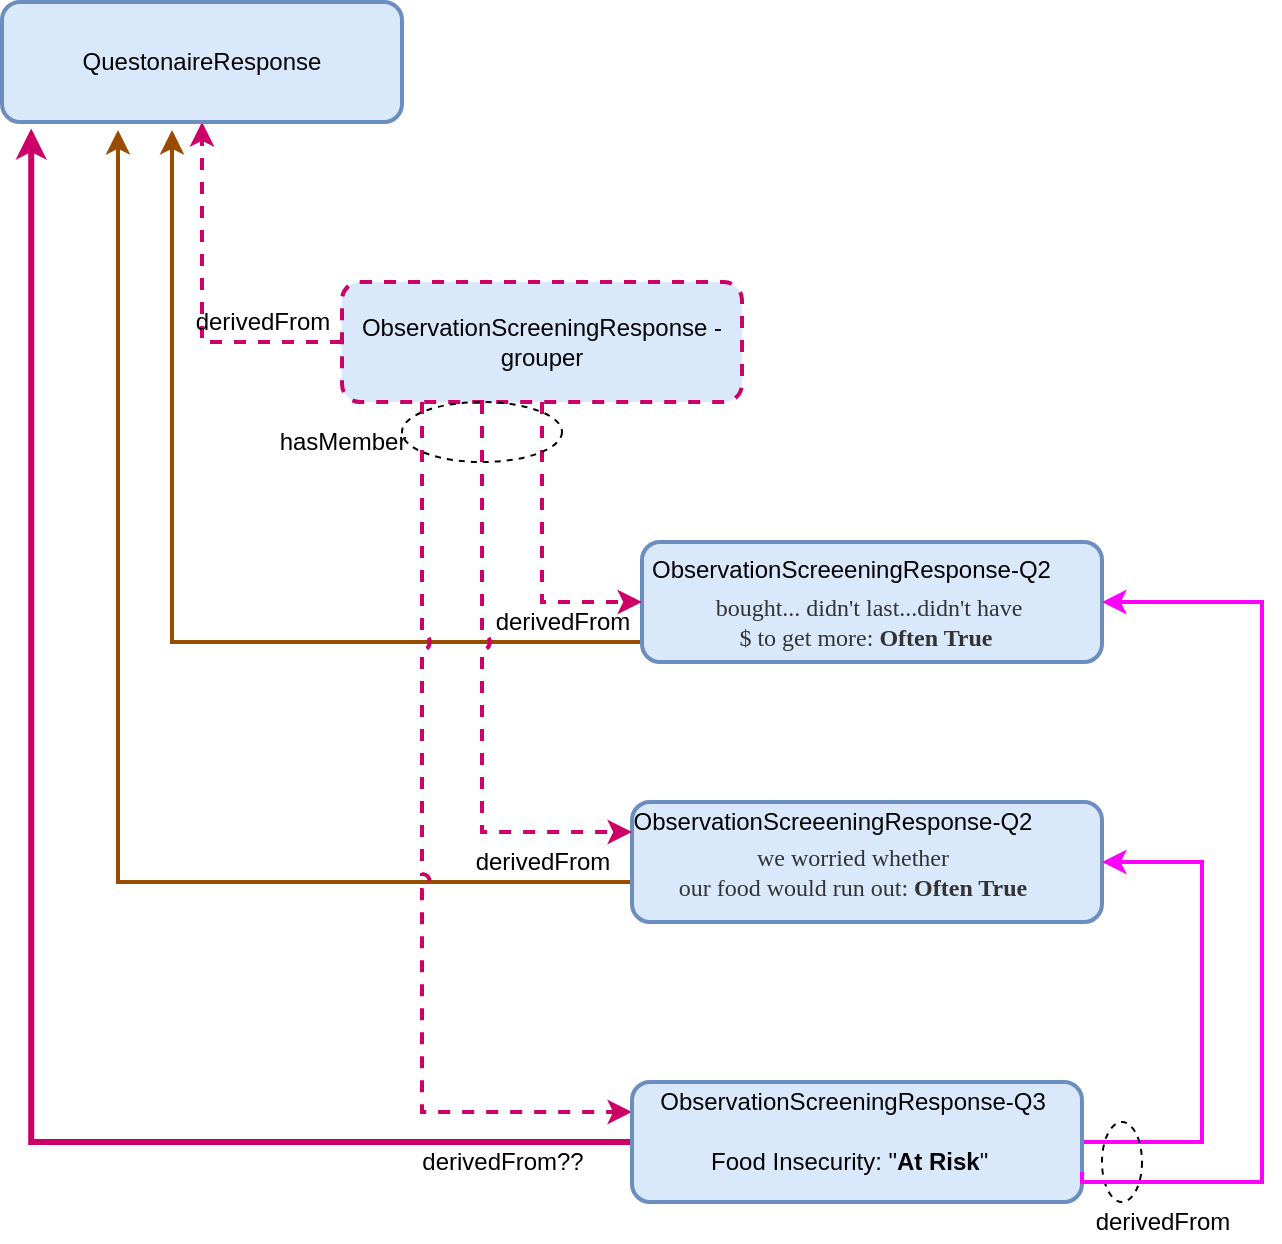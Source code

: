<mxfile version="19.0.1" type="device"><diagram id="VnxfsYxWhKrkj-ng4xg5" name="Page-1"><mxGraphModel dx="763" dy="814" grid="1" gridSize="10" guides="1" tooltips="1" connect="1" arrows="1" fold="1" page="1" pageScale="1" pageWidth="850" pageHeight="1100" math="0" shadow="0"><root><mxCell id="0"/><mxCell id="1" parent="0"/><mxCell id="QeUXlMC-pIPUHOG0Mywp-13" style="edgeStyle=orthogonalEdgeStyle;rounded=0;orthogonalLoop=1;jettySize=auto;html=1;entryX=0.425;entryY=1.067;entryDx=0;entryDy=0;entryPerimeter=0;strokeWidth=2;strokeColor=#994C00;" parent="1" source="QeUXlMC-pIPUHOG0Mywp-2" target="QeUXlMC-pIPUHOG0Mywp-5" edge="1"><mxGeometry relative="1" as="geometry"><mxPoint x="140" y="600" as="targetPoint"/><Array as="points"><mxPoint x="135" y="620"/></Array></mxGeometry></mxCell><mxCell id="QeUXlMC-pIPUHOG0Mywp-2" value="" style="rounded=1;whiteSpace=wrap;html=1;strokeWidth=2;fillColor=#dae8fc;strokeColor=#6c8ebf;" parent="1" vertex="1"><mxGeometry x="370" y="570" width="230" height="60" as="geometry"/></mxCell><mxCell id="QeUXlMC-pIPUHOG0Mywp-12" style="edgeStyle=orthogonalEdgeStyle;rounded=0;orthogonalLoop=1;jettySize=auto;html=1;entryX=0.29;entryY=1.067;entryDx=0;entryDy=0;entryPerimeter=0;strokeWidth=2;strokeColor=#994C00;" parent="1" source="QeUXlMC-pIPUHOG0Mywp-3" target="QeUXlMC-pIPUHOG0Mywp-5" edge="1"><mxGeometry relative="1" as="geometry"><mxPoint x="110" y="730" as="targetPoint"/><Array as="points"><mxPoint x="108" y="740"/></Array></mxGeometry></mxCell><mxCell id="QeUXlMC-pIPUHOG0Mywp-3" value="" style="rounded=1;whiteSpace=wrap;html=1;strokeWidth=2;fillColor=#dae8fc;strokeColor=#6c8ebf;" parent="1" vertex="1"><mxGeometry x="365" y="700" width="235" height="60" as="geometry"/></mxCell><mxCell id="QeUXlMC-pIPUHOG0Mywp-14" style="edgeStyle=orthogonalEdgeStyle;rounded=0;orthogonalLoop=1;jettySize=auto;html=1;entryX=0.5;entryY=1;entryDx=0;entryDy=0;strokeWidth=2;strokeColor=#CC0066;dashed=1;" parent="1" source="QeUXlMC-pIPUHOG0Mywp-4" target="QeUXlMC-pIPUHOG0Mywp-5" edge="1"><mxGeometry relative="1" as="geometry"><mxPoint x="160" y="470" as="targetPoint"/><Array as="points"><mxPoint x="150" y="470"/></Array></mxGeometry></mxCell><mxCell id="QeUXlMC-pIPUHOG0Mywp-15" style="edgeStyle=orthogonalEdgeStyle;rounded=0;orthogonalLoop=1;jettySize=auto;html=1;entryX=0;entryY=0.25;entryDx=0;entryDy=0;strokeColor=#CC0066;jumpStyle=arc;strokeWidth=2;dashed=1;" parent="1" source="QeUXlMC-pIPUHOG0Mywp-4" target="QeUXlMC-pIPUHOG0Mywp-6" edge="1"><mxGeometry relative="1" as="geometry"><mxPoint x="320" y="860" as="targetPoint"/><Array as="points"><mxPoint x="260" y="855"/></Array></mxGeometry></mxCell><mxCell id="QeUXlMC-pIPUHOG0Mywp-16" style="edgeStyle=orthogonalEdgeStyle;rounded=0;jumpStyle=arc;orthogonalLoop=1;jettySize=auto;html=1;strokeColor=#CC0066;entryX=0;entryY=0.25;entryDx=0;entryDy=0;strokeWidth=2;dashed=1;" parent="1" source="QeUXlMC-pIPUHOG0Mywp-4" target="QeUXlMC-pIPUHOG0Mywp-3" edge="1"><mxGeometry relative="1" as="geometry"><mxPoint x="320" y="720" as="targetPoint"/><Array as="points"><mxPoint x="290" y="715"/></Array></mxGeometry></mxCell><mxCell id="QeUXlMC-pIPUHOG0Mywp-25" style="edgeStyle=orthogonalEdgeStyle;rounded=0;jumpStyle=arc;orthogonalLoop=1;jettySize=auto;html=1;strokeColor=#CC0066;entryX=0;entryY=0.5;entryDx=0;entryDy=0;strokeWidth=2;dashed=1;" parent="1" source="QeUXlMC-pIPUHOG0Mywp-4" target="QeUXlMC-pIPUHOG0Mywp-2" edge="1"><mxGeometry relative="1" as="geometry"><mxPoint x="320" y="590" as="targetPoint"/></mxGeometry></mxCell><mxCell id="QeUXlMC-pIPUHOG0Mywp-4" value="ObservationScreeningResponse - grouper" style="rounded=1;whiteSpace=wrap;html=1;strokeWidth=2;fillColor=#dae8fc;strokeColor=#CC0066;dashed=1;" parent="1" vertex="1"><mxGeometry x="220" y="440" width="200" height="60" as="geometry"/></mxCell><mxCell id="QeUXlMC-pIPUHOG0Mywp-5" value="QuestonaireResponse" style="rounded=1;whiteSpace=wrap;html=1;strokeWidth=2;fillColor=#dae8fc;strokeColor=#6c8ebf;" parent="1" vertex="1"><mxGeometry x="50" y="300" width="200" height="60" as="geometry"/></mxCell><mxCell id="QeUXlMC-pIPUHOG0Mywp-8" style="edgeStyle=orthogonalEdgeStyle;rounded=0;orthogonalLoop=1;jettySize=auto;html=1;entryX=1;entryY=0.5;entryDx=0;entryDy=0;strokeWidth=2;strokeColor=#FF00FF;" parent="1" source="QeUXlMC-pIPUHOG0Mywp-6" target="QeUXlMC-pIPUHOG0Mywp-3" edge="1"><mxGeometry relative="1" as="geometry"><mxPoint x="650" y="730" as="targetPoint"/><Array as="points"><mxPoint x="650" y="870"/><mxPoint x="650" y="730"/></Array></mxGeometry></mxCell><mxCell id="sn_LmiGM85mJHCJnFIyi-1" style="edgeStyle=orthogonalEdgeStyle;rounded=0;jumpStyle=arc;orthogonalLoop=1;jettySize=auto;html=1;startArrow=none;startFill=0;endArrow=classic;endFill=1;strokeColor=#CC0066;strokeWidth=3;entryX=0.073;entryY=1.054;entryDx=0;entryDy=0;entryPerimeter=0;" edge="1" parent="1" source="QeUXlMC-pIPUHOG0Mywp-6" target="QeUXlMC-pIPUHOG0Mywp-5"><mxGeometry relative="1" as="geometry"><mxPoint x="60" y="870.0" as="targetPoint"/></mxGeometry></mxCell><mxCell id="QeUXlMC-pIPUHOG0Mywp-6" value="" style="rounded=1;whiteSpace=wrap;html=1;strokeWidth=2;fillColor=#dae8fc;strokeColor=#6c8ebf;" parent="1" vertex="1"><mxGeometry x="365" y="840" width="225" height="60" as="geometry"/></mxCell><mxCell id="QeUXlMC-pIPUHOG0Mywp-17" value="derivedFrom" style="text;html=1;align=center;verticalAlign=middle;resizable=0;points=[];autosize=1;strokeColor=none;fillColor=none;" parent="1" vertex="1"><mxGeometry x="590" y="900" width="80" height="20" as="geometry"/></mxCell><mxCell id="QeUXlMC-pIPUHOG0Mywp-18" value="derivedFrom" style="text;html=1;align=center;verticalAlign=middle;resizable=0;points=[];autosize=1;strokeColor=none;fillColor=none;" parent="1" vertex="1"><mxGeometry x="290" y="600" width="80" height="20" as="geometry"/></mxCell><mxCell id="QeUXlMC-pIPUHOG0Mywp-19" value="derivedFrom" style="text;html=1;align=center;verticalAlign=middle;resizable=0;points=[];autosize=1;strokeColor=none;fillColor=none;" parent="1" vertex="1"><mxGeometry x="280" y="720" width="80" height="20" as="geometry"/></mxCell><mxCell id="QeUXlMC-pIPUHOG0Mywp-22" value="derivedFrom" style="text;html=1;align=center;verticalAlign=middle;resizable=0;points=[];autosize=1;strokeColor=none;fillColor=none;strokeWidth=2;" parent="1" vertex="1"><mxGeometry x="140" y="450" width="80" height="20" as="geometry"/></mxCell><mxCell id="QeUXlMC-pIPUHOG0Mywp-23" value="hasMember" style="text;html=1;align=center;verticalAlign=middle;resizable=0;points=[];autosize=1;strokeColor=none;fillColor=none;" parent="1" vertex="1"><mxGeometry x="180" y="510" width="80" height="20" as="geometry"/></mxCell><mxCell id="QeUXlMC-pIPUHOG0Mywp-27" value="" style="ellipse;whiteSpace=wrap;html=1;dashed=1;fillColor=none;" parent="1" vertex="1"><mxGeometry x="250" y="500" width="80" height="30" as="geometry"/></mxCell><mxCell id="QeUXlMC-pIPUHOG0Mywp-31" value="&lt;span style=&quot;&quot;&gt;ObservationScreeningResponse-Q3&lt;/span&gt;" style="text;html=1;align=center;verticalAlign=middle;resizable=0;points=[];autosize=1;strokeColor=none;fillColor=none;" parent="1" vertex="1"><mxGeometry x="370" y="840" width="210" height="20" as="geometry"/></mxCell><mxCell id="QeUXlMC-pIPUHOG0Mywp-32" value="Food Insecurity: &quot;&lt;b&gt;At Risk&lt;/b&gt;&quot;&amp;nbsp;" style="text;html=1;align=center;verticalAlign=middle;resizable=0;points=[];autosize=1;strokeColor=none;fillColor=none;" parent="1" vertex="1"><mxGeometry x="395" y="870" width="160" height="20" as="geometry"/></mxCell><mxCell id="QeUXlMC-pIPUHOG0Mywp-33" value="&lt;span style=&quot;color: rgb(51, 51, 51); font-family: verdana; text-align: start;&quot;&gt;we worried whether &lt;br&gt;our food would run out:&lt;b style=&quot;&quot;&gt; Often True&lt;/b&gt;&lt;/span&gt;" style="text;html=1;align=center;verticalAlign=middle;resizable=0;points=[];autosize=1;strokeColor=none;fillColor=none;" parent="1" vertex="1"><mxGeometry x="355" y="720" width="240" height="30" as="geometry"/></mxCell><mxCell id="QeUXlMC-pIPUHOG0Mywp-34" value="ObservationScreeeningResponse-Q2" style="text;html=1;align=center;verticalAlign=middle;resizable=0;points=[];autosize=1;strokeColor=none;fillColor=none;" parent="1" vertex="1"><mxGeometry x="360" y="700" width="210" height="20" as="geometry"/></mxCell><mxCell id="QeUXlMC-pIPUHOG0Mywp-35" value="&lt;span style=&quot;color: rgb(0, 0, 0); font-family: Helvetica; font-size: 12px; font-style: normal; font-variant-ligatures: normal; font-variant-caps: normal; font-weight: 400; letter-spacing: normal; orphans: 2; text-align: center; text-indent: 0px; text-transform: none; widows: 2; word-spacing: 0px; -webkit-text-stroke-width: 0px; text-decoration-thickness: initial; text-decoration-style: initial; text-decoration-color: initial; float: none; display: inline !important;&quot;&gt;ObservationScreeeningResponse-Q2&lt;/span&gt;" style="text;whiteSpace=wrap;html=1;" parent="1" vertex="1"><mxGeometry x="372.5" y="570" width="220" height="30" as="geometry"/></mxCell><mxCell id="QeUXlMC-pIPUHOG0Mywp-28" value="" style="ellipse;whiteSpace=wrap;html=1;dashed=1;fillColor=none;" parent="1" vertex="1"><mxGeometry x="600" y="860" width="20" height="40" as="geometry"/></mxCell><mxCell id="QeUXlMC-pIPUHOG0Mywp-37" value="&lt;span style=&quot;color: rgb(51, 51, 51); font-family: verdana; text-align: start;&quot;&gt;bought... didn't last...didn't have &lt;br&gt;$ to get more: &lt;b style=&quot;&quot;&gt;Often True&lt;/b&gt;&amp;nbsp;&lt;/span&gt;" style="text;html=1;align=center;verticalAlign=middle;resizable=0;points=[];autosize=1;strokeColor=none;fillColor=none;" parent="1" vertex="1"><mxGeometry x="377.5" y="595" width="210" height="30" as="geometry"/></mxCell><mxCell id="QeUXlMC-pIPUHOG0Mywp-38" value="" style="edgeStyle=orthogonalEdgeStyle;rounded=0;orthogonalLoop=1;jettySize=auto;html=1;exitX=1;exitY=0.75;exitDx=0;exitDy=0;endArrow=classic;startArrow=none;startFill=0;endFill=1;strokeWidth=2;strokeColor=#FF00FF;" parent="1" source="QeUXlMC-pIPUHOG0Mywp-6" edge="1"><mxGeometry relative="1" as="geometry"><mxPoint x="600" y="600" as="targetPoint"/><mxPoint x="590" y="885" as="sourcePoint"/><Array as="points"><mxPoint x="590" y="890"/><mxPoint x="680" y="890"/><mxPoint x="680" y="600"/></Array></mxGeometry></mxCell><mxCell id="sn_LmiGM85mJHCJnFIyi-2" value="derivedFrom??" style="text;html=1;align=center;verticalAlign=middle;resizable=0;points=[];autosize=1;strokeColor=none;fillColor=none;" vertex="1" parent="1"><mxGeometry x="250" y="870" width="100" height="20" as="geometry"/></mxCell></root></mxGraphModel></diagram></mxfile>